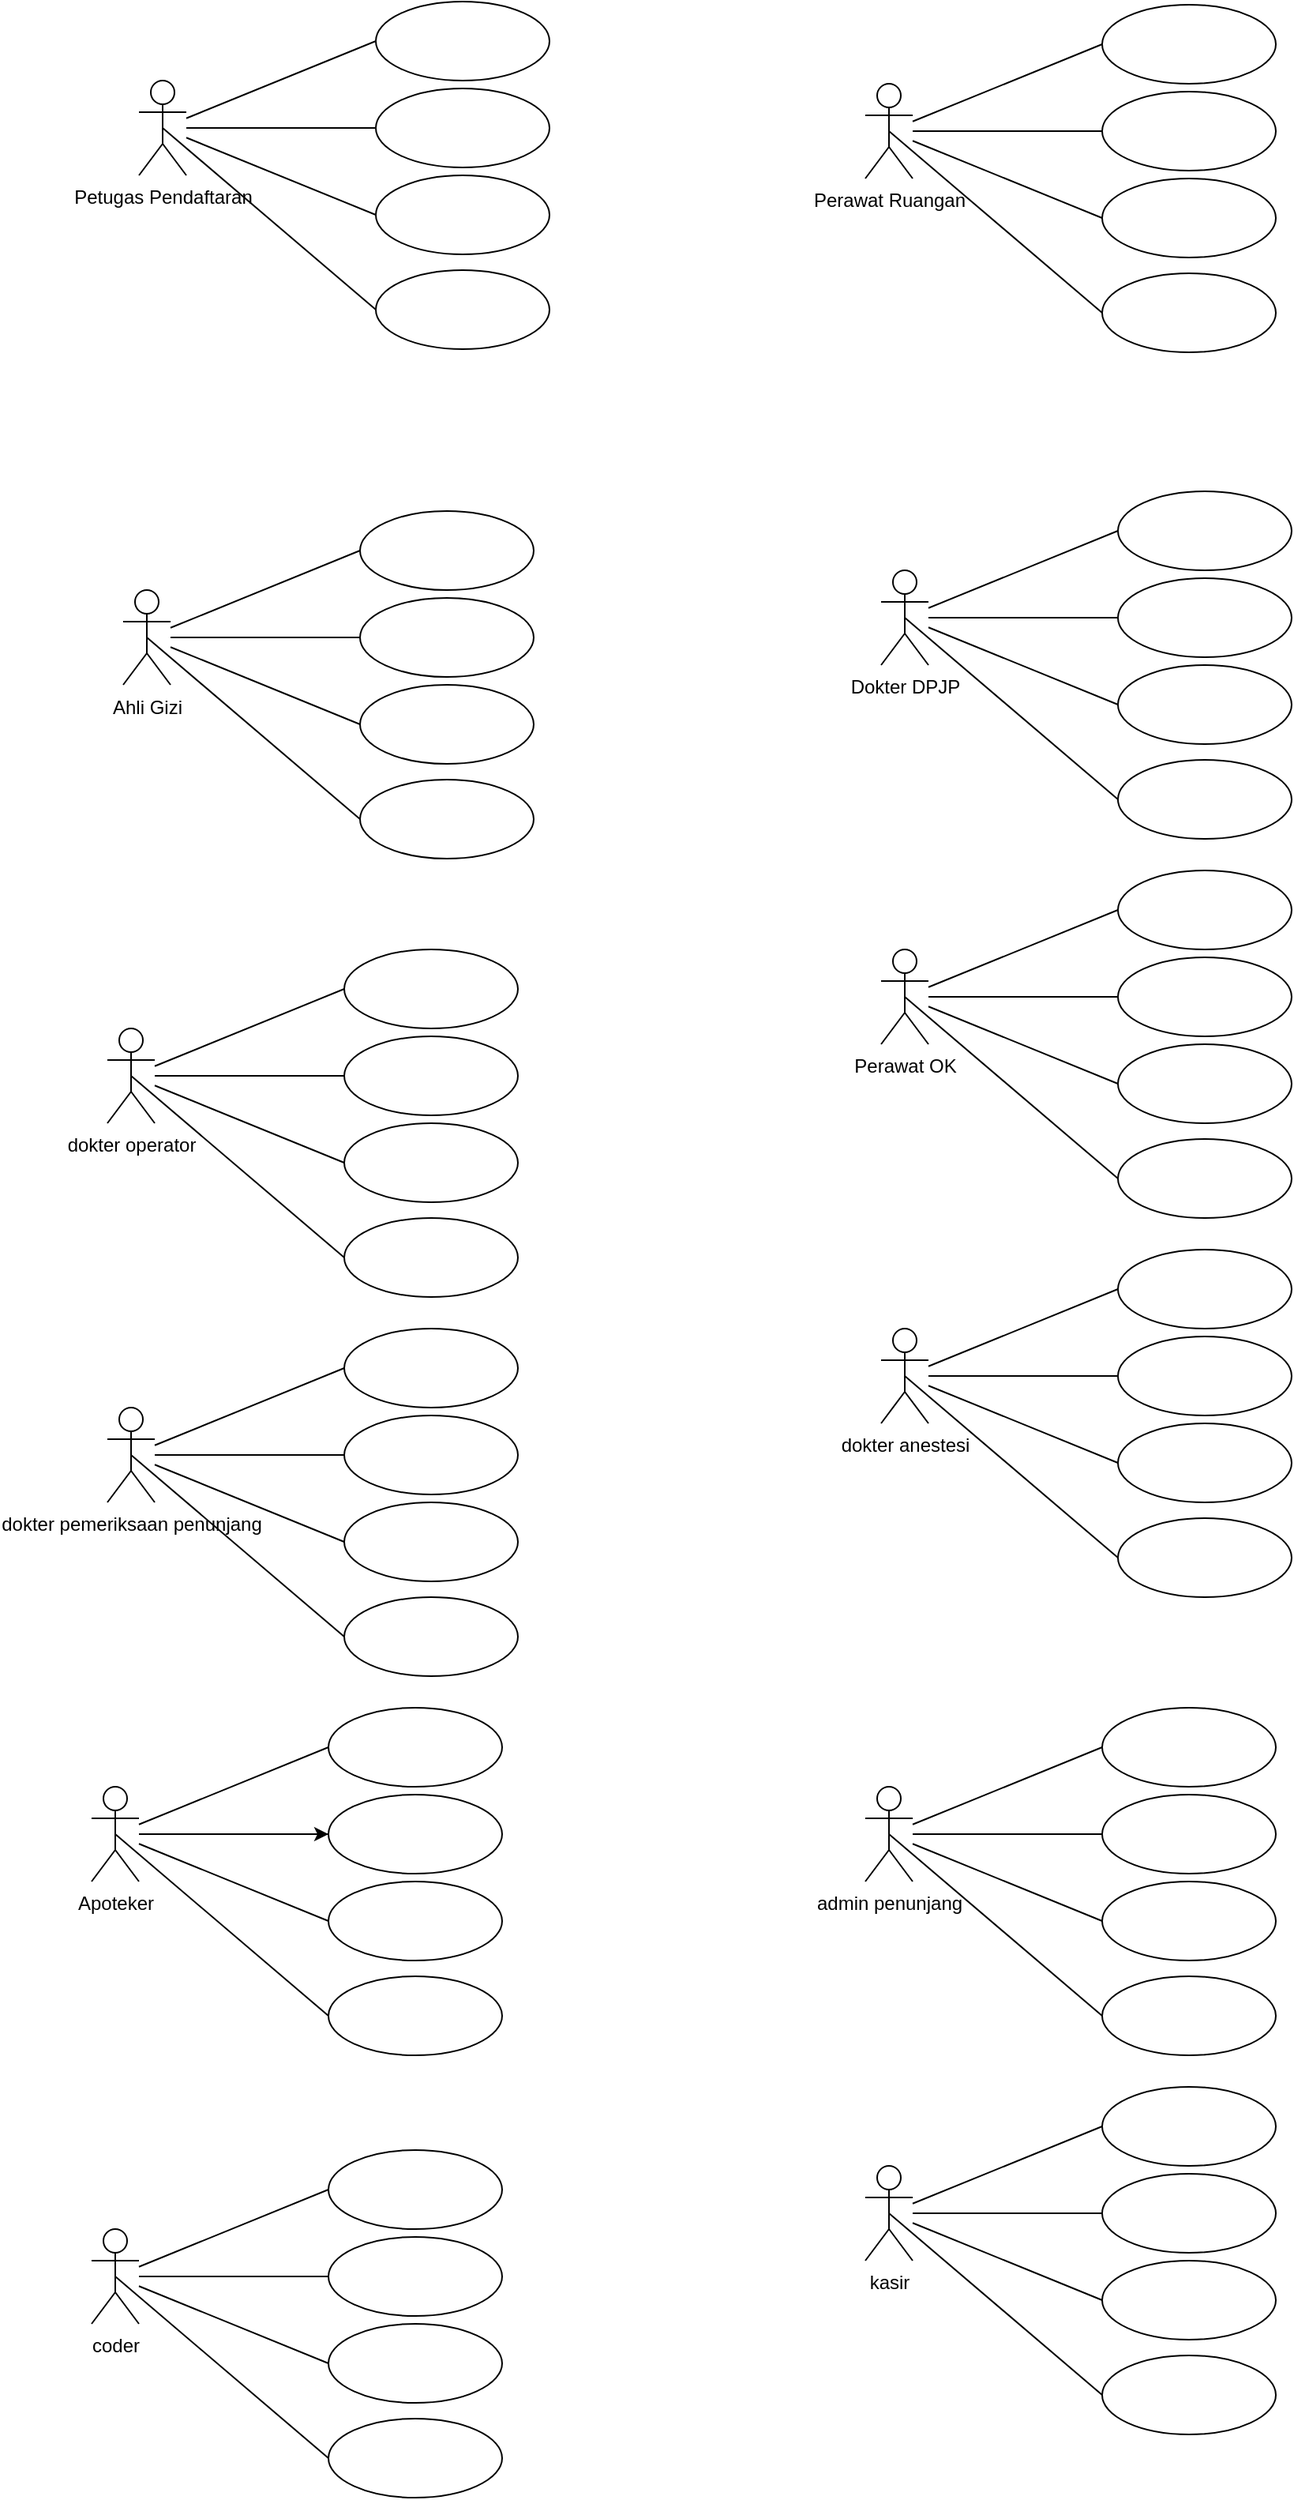 <mxfile version="21.3.6" type="github" pages="2">
  <diagram name="USE CASE" id="biCqygMkWKWWEQv1H8-z">
    <mxGraphModel dx="2427" dy="1991" grid="1" gridSize="10" guides="1" tooltips="1" connect="1" arrows="1" fold="1" page="1" pageScale="1" pageWidth="827" pageHeight="1169" math="0" shadow="0">
      <root>
        <mxCell id="0" />
        <mxCell id="1" parent="0" />
        <mxCell id="7alEofTNLBSEtwBs15go-1" style="rounded=0;orthogonalLoop=1;jettySize=auto;html=1;entryX=0;entryY=0.5;entryDx=0;entryDy=0;strokeColor=default;endArrow=none;endFill=0;" edge="1" parent="1" source="7alEofTNLBSEtwBs15go-5" target="7alEofTNLBSEtwBs15go-8">
          <mxGeometry relative="1" as="geometry" />
        </mxCell>
        <mxCell id="7alEofTNLBSEtwBs15go-2" style="rounded=0;orthogonalLoop=1;jettySize=auto;html=1;entryX=0;entryY=0.5;entryDx=0;entryDy=0;endArrow=none;endFill=0;" edge="1" parent="1" source="7alEofTNLBSEtwBs15go-5" target="7alEofTNLBSEtwBs15go-7">
          <mxGeometry relative="1" as="geometry" />
        </mxCell>
        <mxCell id="7alEofTNLBSEtwBs15go-3" style="edgeStyle=orthogonalEdgeStyle;rounded=0;orthogonalLoop=1;jettySize=auto;html=1;entryX=0;entryY=0.5;entryDx=0;entryDy=0;endArrow=none;endFill=0;" edge="1" parent="1" source="7alEofTNLBSEtwBs15go-5" target="7alEofTNLBSEtwBs15go-6">
          <mxGeometry relative="1" as="geometry" />
        </mxCell>
        <mxCell id="7alEofTNLBSEtwBs15go-4" style="rounded=0;orthogonalLoop=1;jettySize=auto;html=1;exitX=0.5;exitY=0.5;exitDx=0;exitDy=0;exitPerimeter=0;entryX=0;entryY=0.5;entryDx=0;entryDy=0;endArrow=none;endFill=0;" edge="1" parent="1" source="7alEofTNLBSEtwBs15go-5" target="7alEofTNLBSEtwBs15go-9">
          <mxGeometry relative="1" as="geometry" />
        </mxCell>
        <mxCell id="7alEofTNLBSEtwBs15go-5" value="Petugas Pendaftaran" style="shape=umlActor;verticalLabelPosition=bottom;verticalAlign=top;html=1;outlineConnect=0;" vertex="1" parent="1">
          <mxGeometry x="80" y="-1030" width="30" height="60" as="geometry" />
        </mxCell>
        <mxCell id="7alEofTNLBSEtwBs15go-6" value="" style="ellipse;whiteSpace=wrap;html=1;verticalAlign=top;" vertex="1" parent="1">
          <mxGeometry x="230" y="-1025" width="110" height="50" as="geometry" />
        </mxCell>
        <mxCell id="7alEofTNLBSEtwBs15go-7" value="" style="ellipse;whiteSpace=wrap;html=1;verticalAlign=top;" vertex="1" parent="1">
          <mxGeometry x="230" y="-1080" width="110" height="50" as="geometry" />
        </mxCell>
        <mxCell id="7alEofTNLBSEtwBs15go-8" value="" style="ellipse;whiteSpace=wrap;html=1;verticalAlign=top;" vertex="1" parent="1">
          <mxGeometry x="230" y="-970" width="110" height="50" as="geometry" />
        </mxCell>
        <mxCell id="7alEofTNLBSEtwBs15go-9" value="" style="ellipse;whiteSpace=wrap;html=1;verticalAlign=top;" vertex="1" parent="1">
          <mxGeometry x="230" y="-910" width="110" height="50" as="geometry" />
        </mxCell>
        <mxCell id="7alEofTNLBSEtwBs15go-10" style="rounded=0;orthogonalLoop=1;jettySize=auto;html=1;entryX=0;entryY=0.5;entryDx=0;entryDy=0;strokeColor=default;endArrow=none;endFill=0;" edge="1" parent="1" source="7alEofTNLBSEtwBs15go-14" target="7alEofTNLBSEtwBs15go-17">
          <mxGeometry relative="1" as="geometry" />
        </mxCell>
        <mxCell id="7alEofTNLBSEtwBs15go-11" style="rounded=0;orthogonalLoop=1;jettySize=auto;html=1;entryX=0;entryY=0.5;entryDx=0;entryDy=0;endArrow=none;endFill=0;" edge="1" parent="1" source="7alEofTNLBSEtwBs15go-14" target="7alEofTNLBSEtwBs15go-16">
          <mxGeometry relative="1" as="geometry" />
        </mxCell>
        <mxCell id="7alEofTNLBSEtwBs15go-12" style="edgeStyle=orthogonalEdgeStyle;rounded=0;orthogonalLoop=1;jettySize=auto;html=1;entryX=0;entryY=0.5;entryDx=0;entryDy=0;endArrow=none;endFill=0;" edge="1" parent="1" source="7alEofTNLBSEtwBs15go-14" target="7alEofTNLBSEtwBs15go-15">
          <mxGeometry relative="1" as="geometry" />
        </mxCell>
        <mxCell id="7alEofTNLBSEtwBs15go-13" style="rounded=0;orthogonalLoop=1;jettySize=auto;html=1;exitX=0.5;exitY=0.5;exitDx=0;exitDy=0;exitPerimeter=0;entryX=0;entryY=0.5;entryDx=0;entryDy=0;endArrow=none;endFill=0;" edge="1" parent="1" source="7alEofTNLBSEtwBs15go-14" target="7alEofTNLBSEtwBs15go-18">
          <mxGeometry relative="1" as="geometry" />
        </mxCell>
        <mxCell id="7alEofTNLBSEtwBs15go-14" value="Perawat Ruangan" style="shape=umlActor;verticalLabelPosition=bottom;verticalAlign=top;html=1;outlineConnect=0;" vertex="1" parent="1">
          <mxGeometry x="540" y="-1028" width="30" height="60" as="geometry" />
        </mxCell>
        <mxCell id="7alEofTNLBSEtwBs15go-15" value="" style="ellipse;whiteSpace=wrap;html=1;verticalAlign=top;" vertex="1" parent="1">
          <mxGeometry x="690" y="-1023" width="110" height="50" as="geometry" />
        </mxCell>
        <mxCell id="7alEofTNLBSEtwBs15go-16" value="" style="ellipse;whiteSpace=wrap;html=1;verticalAlign=top;" vertex="1" parent="1">
          <mxGeometry x="690" y="-1078" width="110" height="50" as="geometry" />
        </mxCell>
        <mxCell id="7alEofTNLBSEtwBs15go-17" value="" style="ellipse;whiteSpace=wrap;html=1;verticalAlign=top;" vertex="1" parent="1">
          <mxGeometry x="690" y="-968" width="110" height="50" as="geometry" />
        </mxCell>
        <mxCell id="7alEofTNLBSEtwBs15go-18" value="" style="ellipse;whiteSpace=wrap;html=1;verticalAlign=top;" vertex="1" parent="1">
          <mxGeometry x="690" y="-908" width="110" height="50" as="geometry" />
        </mxCell>
        <mxCell id="7alEofTNLBSEtwBs15go-19" style="rounded=0;orthogonalLoop=1;jettySize=auto;html=1;entryX=0;entryY=0.5;entryDx=0;entryDy=0;strokeColor=default;endArrow=none;endFill=0;" edge="1" parent="1" source="7alEofTNLBSEtwBs15go-23" target="7alEofTNLBSEtwBs15go-26">
          <mxGeometry relative="1" as="geometry" />
        </mxCell>
        <mxCell id="7alEofTNLBSEtwBs15go-20" style="rounded=0;orthogonalLoop=1;jettySize=auto;html=1;entryX=0;entryY=0.5;entryDx=0;entryDy=0;endArrow=none;endFill=0;" edge="1" parent="1" source="7alEofTNLBSEtwBs15go-23" target="7alEofTNLBSEtwBs15go-25">
          <mxGeometry relative="1" as="geometry" />
        </mxCell>
        <mxCell id="7alEofTNLBSEtwBs15go-21" style="edgeStyle=orthogonalEdgeStyle;rounded=0;orthogonalLoop=1;jettySize=auto;html=1;entryX=0;entryY=0.5;entryDx=0;entryDy=0;endArrow=none;endFill=0;" edge="1" parent="1" source="7alEofTNLBSEtwBs15go-23" target="7alEofTNLBSEtwBs15go-24">
          <mxGeometry relative="1" as="geometry" />
        </mxCell>
        <mxCell id="7alEofTNLBSEtwBs15go-22" style="rounded=0;orthogonalLoop=1;jettySize=auto;html=1;exitX=0.5;exitY=0.5;exitDx=0;exitDy=0;exitPerimeter=0;entryX=0;entryY=0.5;entryDx=0;entryDy=0;endArrow=none;endFill=0;" edge="1" parent="1" source="7alEofTNLBSEtwBs15go-23" target="7alEofTNLBSEtwBs15go-27">
          <mxGeometry relative="1" as="geometry" />
        </mxCell>
        <mxCell id="7alEofTNLBSEtwBs15go-23" value="Dokter DPJP" style="shape=umlActor;verticalLabelPosition=bottom;verticalAlign=top;html=1;outlineConnect=0;" vertex="1" parent="1">
          <mxGeometry x="550" y="-720" width="30" height="60" as="geometry" />
        </mxCell>
        <mxCell id="7alEofTNLBSEtwBs15go-24" value="" style="ellipse;whiteSpace=wrap;html=1;verticalAlign=top;" vertex="1" parent="1">
          <mxGeometry x="700" y="-715" width="110" height="50" as="geometry" />
        </mxCell>
        <mxCell id="7alEofTNLBSEtwBs15go-25" value="" style="ellipse;whiteSpace=wrap;html=1;verticalAlign=top;" vertex="1" parent="1">
          <mxGeometry x="700" y="-770" width="110" height="50" as="geometry" />
        </mxCell>
        <mxCell id="7alEofTNLBSEtwBs15go-26" value="" style="ellipse;whiteSpace=wrap;html=1;verticalAlign=top;" vertex="1" parent="1">
          <mxGeometry x="700" y="-660" width="110" height="50" as="geometry" />
        </mxCell>
        <mxCell id="7alEofTNLBSEtwBs15go-27" value="" style="ellipse;whiteSpace=wrap;html=1;verticalAlign=top;" vertex="1" parent="1">
          <mxGeometry x="700" y="-600" width="110" height="50" as="geometry" />
        </mxCell>
        <mxCell id="7alEofTNLBSEtwBs15go-28" style="rounded=0;orthogonalLoop=1;jettySize=auto;html=1;entryX=0;entryY=0.5;entryDx=0;entryDy=0;strokeColor=default;endArrow=none;endFill=0;" edge="1" parent="1" source="7alEofTNLBSEtwBs15go-32" target="7alEofTNLBSEtwBs15go-34">
          <mxGeometry relative="1" as="geometry" />
        </mxCell>
        <mxCell id="7alEofTNLBSEtwBs15go-29" style="rounded=0;orthogonalLoop=1;jettySize=auto;html=1;entryX=0;entryY=0.5;entryDx=0;entryDy=0;endArrow=none;endFill=0;" edge="1" parent="1" source="7alEofTNLBSEtwBs15go-32">
          <mxGeometry relative="1" as="geometry">
            <mxPoint x="220" y="-732.5" as="targetPoint" />
          </mxGeometry>
        </mxCell>
        <mxCell id="7alEofTNLBSEtwBs15go-30" style="edgeStyle=orthogonalEdgeStyle;rounded=0;orthogonalLoop=1;jettySize=auto;html=1;entryX=0;entryY=0.5;entryDx=0;entryDy=0;endArrow=none;endFill=0;" edge="1" parent="1" source="7alEofTNLBSEtwBs15go-32" target="7alEofTNLBSEtwBs15go-33">
          <mxGeometry relative="1" as="geometry" />
        </mxCell>
        <mxCell id="7alEofTNLBSEtwBs15go-31" style="rounded=0;orthogonalLoop=1;jettySize=auto;html=1;exitX=0.5;exitY=0.5;exitDx=0;exitDy=0;exitPerimeter=0;entryX=0;entryY=0.5;entryDx=0;entryDy=0;endArrow=none;endFill=0;" edge="1" parent="1" source="7alEofTNLBSEtwBs15go-32" target="7alEofTNLBSEtwBs15go-35">
          <mxGeometry relative="1" as="geometry" />
        </mxCell>
        <mxCell id="7alEofTNLBSEtwBs15go-32" value="Ahli Gizi" style="shape=umlActor;verticalLabelPosition=bottom;verticalAlign=top;html=1;outlineConnect=0;" vertex="1" parent="1">
          <mxGeometry x="70" y="-707.5" width="30" height="60" as="geometry" />
        </mxCell>
        <mxCell id="7alEofTNLBSEtwBs15go-33" value="" style="ellipse;whiteSpace=wrap;html=1;verticalAlign=top;" vertex="1" parent="1">
          <mxGeometry x="220" y="-702.5" width="110" height="50" as="geometry" />
        </mxCell>
        <mxCell id="7alEofTNLBSEtwBs15go-34" value="" style="ellipse;whiteSpace=wrap;html=1;verticalAlign=top;" vertex="1" parent="1">
          <mxGeometry x="220" y="-647.5" width="110" height="50" as="geometry" />
        </mxCell>
        <mxCell id="7alEofTNLBSEtwBs15go-35" value="" style="ellipse;whiteSpace=wrap;html=1;verticalAlign=top;" vertex="1" parent="1">
          <mxGeometry x="220" y="-587.5" width="110" height="50" as="geometry" />
        </mxCell>
        <mxCell id="7alEofTNLBSEtwBs15go-36" value="" style="ellipse;whiteSpace=wrap;html=1;verticalAlign=top;" vertex="1" parent="1">
          <mxGeometry x="220" y="-757.5" width="110" height="50" as="geometry" />
        </mxCell>
        <mxCell id="7alEofTNLBSEtwBs15go-37" style="rounded=0;orthogonalLoop=1;jettySize=auto;html=1;entryX=0;entryY=0.5;entryDx=0;entryDy=0;strokeColor=default;endArrow=none;endFill=0;" edge="1" parent="1" source="7alEofTNLBSEtwBs15go-41" target="7alEofTNLBSEtwBs15go-43">
          <mxGeometry relative="1" as="geometry" />
        </mxCell>
        <mxCell id="7alEofTNLBSEtwBs15go-38" style="rounded=0;orthogonalLoop=1;jettySize=auto;html=1;entryX=0;entryY=0.5;entryDx=0;entryDy=0;endArrow=none;endFill=0;" edge="1" parent="1" source="7alEofTNLBSEtwBs15go-41">
          <mxGeometry relative="1" as="geometry">
            <mxPoint x="700" y="-505" as="targetPoint" />
          </mxGeometry>
        </mxCell>
        <mxCell id="7alEofTNLBSEtwBs15go-39" style="edgeStyle=orthogonalEdgeStyle;rounded=0;orthogonalLoop=1;jettySize=auto;html=1;entryX=0;entryY=0.5;entryDx=0;entryDy=0;endArrow=none;endFill=0;" edge="1" parent="1" source="7alEofTNLBSEtwBs15go-41" target="7alEofTNLBSEtwBs15go-42">
          <mxGeometry relative="1" as="geometry" />
        </mxCell>
        <mxCell id="7alEofTNLBSEtwBs15go-40" style="rounded=0;orthogonalLoop=1;jettySize=auto;html=1;exitX=0.5;exitY=0.5;exitDx=0;exitDy=0;exitPerimeter=0;entryX=0;entryY=0.5;entryDx=0;entryDy=0;endArrow=none;endFill=0;" edge="1" parent="1" source="7alEofTNLBSEtwBs15go-41" target="7alEofTNLBSEtwBs15go-44">
          <mxGeometry relative="1" as="geometry" />
        </mxCell>
        <mxCell id="7alEofTNLBSEtwBs15go-41" value="Perawat OK" style="shape=umlActor;verticalLabelPosition=bottom;verticalAlign=top;html=1;outlineConnect=0;" vertex="1" parent="1">
          <mxGeometry x="550" y="-480" width="30" height="60" as="geometry" />
        </mxCell>
        <mxCell id="7alEofTNLBSEtwBs15go-42" value="" style="ellipse;whiteSpace=wrap;html=1;verticalAlign=top;" vertex="1" parent="1">
          <mxGeometry x="700" y="-475" width="110" height="50" as="geometry" />
        </mxCell>
        <mxCell id="7alEofTNLBSEtwBs15go-43" value="" style="ellipse;whiteSpace=wrap;html=1;verticalAlign=top;" vertex="1" parent="1">
          <mxGeometry x="700" y="-420" width="110" height="50" as="geometry" />
        </mxCell>
        <mxCell id="7alEofTNLBSEtwBs15go-44" value="" style="ellipse;whiteSpace=wrap;html=1;verticalAlign=top;" vertex="1" parent="1">
          <mxGeometry x="700" y="-360" width="110" height="50" as="geometry" />
        </mxCell>
        <mxCell id="7alEofTNLBSEtwBs15go-45" value="" style="ellipse;whiteSpace=wrap;html=1;verticalAlign=top;" vertex="1" parent="1">
          <mxGeometry x="700" y="-530" width="110" height="50" as="geometry" />
        </mxCell>
        <mxCell id="7alEofTNLBSEtwBs15go-46" style="rounded=0;orthogonalLoop=1;jettySize=auto;html=1;entryX=0;entryY=0.5;entryDx=0;entryDy=0;strokeColor=default;endArrow=none;endFill=0;" edge="1" parent="1" source="7alEofTNLBSEtwBs15go-50" target="7alEofTNLBSEtwBs15go-52">
          <mxGeometry relative="1" as="geometry" />
        </mxCell>
        <mxCell id="7alEofTNLBSEtwBs15go-47" style="rounded=0;orthogonalLoop=1;jettySize=auto;html=1;entryX=0;entryY=0.5;entryDx=0;entryDy=0;endArrow=none;endFill=0;" edge="1" parent="1" source="7alEofTNLBSEtwBs15go-50">
          <mxGeometry relative="1" as="geometry">
            <mxPoint x="700" y="-265" as="targetPoint" />
          </mxGeometry>
        </mxCell>
        <mxCell id="7alEofTNLBSEtwBs15go-48" style="edgeStyle=orthogonalEdgeStyle;rounded=0;orthogonalLoop=1;jettySize=auto;html=1;entryX=0;entryY=0.5;entryDx=0;entryDy=0;endArrow=none;endFill=0;" edge="1" parent="1" source="7alEofTNLBSEtwBs15go-50" target="7alEofTNLBSEtwBs15go-51">
          <mxGeometry relative="1" as="geometry" />
        </mxCell>
        <mxCell id="7alEofTNLBSEtwBs15go-49" style="rounded=0;orthogonalLoop=1;jettySize=auto;html=1;exitX=0.5;exitY=0.5;exitDx=0;exitDy=0;exitPerimeter=0;entryX=0;entryY=0.5;entryDx=0;entryDy=0;endArrow=none;endFill=0;" edge="1" parent="1" source="7alEofTNLBSEtwBs15go-50" target="7alEofTNLBSEtwBs15go-53">
          <mxGeometry relative="1" as="geometry" />
        </mxCell>
        <mxCell id="7alEofTNLBSEtwBs15go-50" value="dokter anestesi" style="shape=umlActor;verticalLabelPosition=bottom;verticalAlign=top;html=1;outlineConnect=0;" vertex="1" parent="1">
          <mxGeometry x="550" y="-240" width="30" height="60" as="geometry" />
        </mxCell>
        <mxCell id="7alEofTNLBSEtwBs15go-51" value="" style="ellipse;whiteSpace=wrap;html=1;verticalAlign=top;" vertex="1" parent="1">
          <mxGeometry x="700" y="-235" width="110" height="50" as="geometry" />
        </mxCell>
        <mxCell id="7alEofTNLBSEtwBs15go-52" value="" style="ellipse;whiteSpace=wrap;html=1;verticalAlign=top;" vertex="1" parent="1">
          <mxGeometry x="700" y="-180" width="110" height="50" as="geometry" />
        </mxCell>
        <mxCell id="7alEofTNLBSEtwBs15go-53" value="" style="ellipse;whiteSpace=wrap;html=1;verticalAlign=top;" vertex="1" parent="1">
          <mxGeometry x="700" y="-120" width="110" height="50" as="geometry" />
        </mxCell>
        <mxCell id="7alEofTNLBSEtwBs15go-54" value="" style="ellipse;whiteSpace=wrap;html=1;verticalAlign=top;" vertex="1" parent="1">
          <mxGeometry x="700" y="-290" width="110" height="50" as="geometry" />
        </mxCell>
        <mxCell id="7alEofTNLBSEtwBs15go-55" style="rounded=0;orthogonalLoop=1;jettySize=auto;html=1;entryX=0;entryY=0.5;entryDx=0;entryDy=0;strokeColor=default;endArrow=none;endFill=0;" edge="1" parent="1" source="7alEofTNLBSEtwBs15go-59" target="7alEofTNLBSEtwBs15go-61">
          <mxGeometry relative="1" as="geometry" />
        </mxCell>
        <mxCell id="7alEofTNLBSEtwBs15go-56" style="rounded=0;orthogonalLoop=1;jettySize=auto;html=1;entryX=0;entryY=0.5;entryDx=0;entryDy=0;endArrow=none;endFill=0;" edge="1" parent="1" source="7alEofTNLBSEtwBs15go-59">
          <mxGeometry relative="1" as="geometry">
            <mxPoint x="210" y="-455" as="targetPoint" />
          </mxGeometry>
        </mxCell>
        <mxCell id="7alEofTNLBSEtwBs15go-57" style="edgeStyle=orthogonalEdgeStyle;rounded=0;orthogonalLoop=1;jettySize=auto;html=1;entryX=0;entryY=0.5;entryDx=0;entryDy=0;endArrow=none;endFill=0;" edge="1" parent="1" source="7alEofTNLBSEtwBs15go-59" target="7alEofTNLBSEtwBs15go-60">
          <mxGeometry relative="1" as="geometry" />
        </mxCell>
        <mxCell id="7alEofTNLBSEtwBs15go-58" style="rounded=0;orthogonalLoop=1;jettySize=auto;html=1;exitX=0.5;exitY=0.5;exitDx=0;exitDy=0;exitPerimeter=0;entryX=0;entryY=0.5;entryDx=0;entryDy=0;endArrow=none;endFill=0;" edge="1" parent="1" source="7alEofTNLBSEtwBs15go-59" target="7alEofTNLBSEtwBs15go-62">
          <mxGeometry relative="1" as="geometry" />
        </mxCell>
        <mxCell id="7alEofTNLBSEtwBs15go-59" value="dokter operator" style="shape=umlActor;verticalLabelPosition=bottom;verticalAlign=top;html=1;outlineConnect=0;" vertex="1" parent="1">
          <mxGeometry x="60" y="-430" width="30" height="60" as="geometry" />
        </mxCell>
        <mxCell id="7alEofTNLBSEtwBs15go-60" value="" style="ellipse;whiteSpace=wrap;html=1;verticalAlign=top;" vertex="1" parent="1">
          <mxGeometry x="210" y="-425" width="110" height="50" as="geometry" />
        </mxCell>
        <mxCell id="7alEofTNLBSEtwBs15go-61" value="" style="ellipse;whiteSpace=wrap;html=1;verticalAlign=top;" vertex="1" parent="1">
          <mxGeometry x="210" y="-370" width="110" height="50" as="geometry" />
        </mxCell>
        <mxCell id="7alEofTNLBSEtwBs15go-62" value="" style="ellipse;whiteSpace=wrap;html=1;verticalAlign=top;" vertex="1" parent="1">
          <mxGeometry x="210" y="-310" width="110" height="50" as="geometry" />
        </mxCell>
        <mxCell id="7alEofTNLBSEtwBs15go-63" value="" style="ellipse;whiteSpace=wrap;html=1;verticalAlign=top;" vertex="1" parent="1">
          <mxGeometry x="210" y="-480" width="110" height="50" as="geometry" />
        </mxCell>
        <mxCell id="7alEofTNLBSEtwBs15go-64" style="rounded=0;orthogonalLoop=1;jettySize=auto;html=1;entryX=0;entryY=0.5;entryDx=0;entryDy=0;strokeColor=default;endArrow=none;endFill=0;" edge="1" parent="1" source="7alEofTNLBSEtwBs15go-68" target="7alEofTNLBSEtwBs15go-70">
          <mxGeometry relative="1" as="geometry" />
        </mxCell>
        <mxCell id="7alEofTNLBSEtwBs15go-65" style="rounded=0;orthogonalLoop=1;jettySize=auto;html=1;entryX=0;entryY=0.5;entryDx=0;entryDy=0;endArrow=none;endFill=0;" edge="1" parent="1" source="7alEofTNLBSEtwBs15go-68">
          <mxGeometry relative="1" as="geometry">
            <mxPoint x="210" y="-215" as="targetPoint" />
          </mxGeometry>
        </mxCell>
        <mxCell id="7alEofTNLBSEtwBs15go-66" style="edgeStyle=orthogonalEdgeStyle;rounded=0;orthogonalLoop=1;jettySize=auto;html=1;entryX=0;entryY=0.5;entryDx=0;entryDy=0;endArrow=none;endFill=0;" edge="1" parent="1" source="7alEofTNLBSEtwBs15go-68" target="7alEofTNLBSEtwBs15go-69">
          <mxGeometry relative="1" as="geometry" />
        </mxCell>
        <mxCell id="7alEofTNLBSEtwBs15go-67" style="rounded=0;orthogonalLoop=1;jettySize=auto;html=1;exitX=0.5;exitY=0.5;exitDx=0;exitDy=0;exitPerimeter=0;entryX=0;entryY=0.5;entryDx=0;entryDy=0;endArrow=none;endFill=0;" edge="1" parent="1" source="7alEofTNLBSEtwBs15go-68" target="7alEofTNLBSEtwBs15go-71">
          <mxGeometry relative="1" as="geometry" />
        </mxCell>
        <mxCell id="7alEofTNLBSEtwBs15go-68" value="dokter pemeriksaan penunjang" style="shape=umlActor;verticalLabelPosition=bottom;verticalAlign=top;html=1;outlineConnect=0;" vertex="1" parent="1">
          <mxGeometry x="60" y="-190" width="30" height="60" as="geometry" />
        </mxCell>
        <mxCell id="7alEofTNLBSEtwBs15go-69" value="" style="ellipse;whiteSpace=wrap;html=1;verticalAlign=top;" vertex="1" parent="1">
          <mxGeometry x="210" y="-185" width="110" height="50" as="geometry" />
        </mxCell>
        <mxCell id="7alEofTNLBSEtwBs15go-70" value="" style="ellipse;whiteSpace=wrap;html=1;verticalAlign=top;" vertex="1" parent="1">
          <mxGeometry x="210" y="-130" width="110" height="50" as="geometry" />
        </mxCell>
        <mxCell id="7alEofTNLBSEtwBs15go-71" value="" style="ellipse;whiteSpace=wrap;html=1;verticalAlign=top;" vertex="1" parent="1">
          <mxGeometry x="210" y="-70" width="110" height="50" as="geometry" />
        </mxCell>
        <mxCell id="7alEofTNLBSEtwBs15go-72" value="" style="ellipse;whiteSpace=wrap;html=1;verticalAlign=top;" vertex="1" parent="1">
          <mxGeometry x="210" y="-240" width="110" height="50" as="geometry" />
        </mxCell>
        <mxCell id="7alEofTNLBSEtwBs15go-73" style="rounded=0;orthogonalLoop=1;jettySize=auto;html=1;entryX=0;entryY=0.5;entryDx=0;entryDy=0;strokeColor=default;endArrow=none;endFill=0;" edge="1" parent="1" source="7alEofTNLBSEtwBs15go-77" target="7alEofTNLBSEtwBs15go-79">
          <mxGeometry relative="1" as="geometry" />
        </mxCell>
        <mxCell id="7alEofTNLBSEtwBs15go-74" style="rounded=0;orthogonalLoop=1;jettySize=auto;html=1;entryX=0;entryY=0.5;entryDx=0;entryDy=0;endArrow=none;endFill=0;" edge="1" parent="1" source="7alEofTNLBSEtwBs15go-77">
          <mxGeometry relative="1" as="geometry">
            <mxPoint x="690" y="25" as="targetPoint" />
          </mxGeometry>
        </mxCell>
        <mxCell id="7alEofTNLBSEtwBs15go-75" style="edgeStyle=orthogonalEdgeStyle;rounded=0;orthogonalLoop=1;jettySize=auto;html=1;entryX=0;entryY=0.5;entryDx=0;entryDy=0;endArrow=none;endFill=0;" edge="1" parent="1" source="7alEofTNLBSEtwBs15go-77" target="7alEofTNLBSEtwBs15go-78">
          <mxGeometry relative="1" as="geometry" />
        </mxCell>
        <mxCell id="7alEofTNLBSEtwBs15go-76" style="rounded=0;orthogonalLoop=1;jettySize=auto;html=1;exitX=0.5;exitY=0.5;exitDx=0;exitDy=0;exitPerimeter=0;entryX=0;entryY=0.5;entryDx=0;entryDy=0;endArrow=none;endFill=0;" edge="1" parent="1" source="7alEofTNLBSEtwBs15go-77" target="7alEofTNLBSEtwBs15go-80">
          <mxGeometry relative="1" as="geometry" />
        </mxCell>
        <mxCell id="7alEofTNLBSEtwBs15go-77" value="admin penunjang" style="shape=umlActor;verticalLabelPosition=bottom;verticalAlign=top;html=1;outlineConnect=0;" vertex="1" parent="1">
          <mxGeometry x="540" y="50" width="30" height="60" as="geometry" />
        </mxCell>
        <mxCell id="7alEofTNLBSEtwBs15go-78" value="" style="ellipse;whiteSpace=wrap;html=1;verticalAlign=top;" vertex="1" parent="1">
          <mxGeometry x="690" y="55" width="110" height="50" as="geometry" />
        </mxCell>
        <mxCell id="7alEofTNLBSEtwBs15go-79" value="" style="ellipse;whiteSpace=wrap;html=1;verticalAlign=top;" vertex="1" parent="1">
          <mxGeometry x="690" y="110" width="110" height="50" as="geometry" />
        </mxCell>
        <mxCell id="7alEofTNLBSEtwBs15go-80" value="" style="ellipse;whiteSpace=wrap;html=1;verticalAlign=top;" vertex="1" parent="1">
          <mxGeometry x="690" y="170" width="110" height="50" as="geometry" />
        </mxCell>
        <mxCell id="7alEofTNLBSEtwBs15go-81" value="" style="ellipse;whiteSpace=wrap;html=1;verticalAlign=top;" vertex="1" parent="1">
          <mxGeometry x="690" width="110" height="50" as="geometry" />
        </mxCell>
        <mxCell id="7alEofTNLBSEtwBs15go-82" style="rounded=0;orthogonalLoop=1;jettySize=auto;html=1;entryX=0;entryY=0.5;entryDx=0;entryDy=0;strokeColor=default;endArrow=none;endFill=0;" edge="1" parent="1" source="7alEofTNLBSEtwBs15go-87" target="7alEofTNLBSEtwBs15go-89">
          <mxGeometry relative="1" as="geometry" />
        </mxCell>
        <mxCell id="7alEofTNLBSEtwBs15go-83" style="rounded=0;orthogonalLoop=1;jettySize=auto;html=1;entryX=0;entryY=0.5;entryDx=0;entryDy=0;endArrow=none;endFill=0;" edge="1" parent="1" source="7alEofTNLBSEtwBs15go-87">
          <mxGeometry relative="1" as="geometry">
            <mxPoint x="200" y="25" as="targetPoint" />
          </mxGeometry>
        </mxCell>
        <mxCell id="7alEofTNLBSEtwBs15go-84" style="edgeStyle=orthogonalEdgeStyle;rounded=0;orthogonalLoop=1;jettySize=auto;html=1;entryX=0;entryY=0.5;entryDx=0;entryDy=0;endArrow=none;endFill=0;" edge="1" parent="1" source="7alEofTNLBSEtwBs15go-87" target="7alEofTNLBSEtwBs15go-88">
          <mxGeometry relative="1" as="geometry" />
        </mxCell>
        <mxCell id="7alEofTNLBSEtwBs15go-85" style="rounded=0;orthogonalLoop=1;jettySize=auto;html=1;exitX=0.5;exitY=0.5;exitDx=0;exitDy=0;exitPerimeter=0;entryX=0;entryY=0.5;entryDx=0;entryDy=0;endArrow=none;endFill=0;" edge="1" parent="1" source="7alEofTNLBSEtwBs15go-87" target="7alEofTNLBSEtwBs15go-90">
          <mxGeometry relative="1" as="geometry" />
        </mxCell>
        <mxCell id="7alEofTNLBSEtwBs15go-86" style="edgeStyle=orthogonalEdgeStyle;rounded=0;orthogonalLoop=1;jettySize=auto;html=1;entryX=0;entryY=0.5;entryDx=0;entryDy=0;" edge="1" parent="1" source="7alEofTNLBSEtwBs15go-87" target="7alEofTNLBSEtwBs15go-88">
          <mxGeometry relative="1" as="geometry" />
        </mxCell>
        <mxCell id="7alEofTNLBSEtwBs15go-87" value="Apoteker" style="shape=umlActor;verticalLabelPosition=bottom;verticalAlign=top;html=1;outlineConnect=0;" vertex="1" parent="1">
          <mxGeometry x="50" y="50" width="30" height="60" as="geometry" />
        </mxCell>
        <mxCell id="7alEofTNLBSEtwBs15go-88" value="" style="ellipse;whiteSpace=wrap;html=1;verticalAlign=top;" vertex="1" parent="1">
          <mxGeometry x="200" y="55" width="110" height="50" as="geometry" />
        </mxCell>
        <mxCell id="7alEofTNLBSEtwBs15go-89" value="" style="ellipse;whiteSpace=wrap;html=1;verticalAlign=top;" vertex="1" parent="1">
          <mxGeometry x="200" y="110" width="110" height="50" as="geometry" />
        </mxCell>
        <mxCell id="7alEofTNLBSEtwBs15go-90" value="" style="ellipse;whiteSpace=wrap;html=1;verticalAlign=top;" vertex="1" parent="1">
          <mxGeometry x="200" y="170" width="110" height="50" as="geometry" />
        </mxCell>
        <mxCell id="7alEofTNLBSEtwBs15go-91" value="" style="ellipse;whiteSpace=wrap;html=1;verticalAlign=top;" vertex="1" parent="1">
          <mxGeometry x="200" width="110" height="50" as="geometry" />
        </mxCell>
        <mxCell id="7alEofTNLBSEtwBs15go-92" style="rounded=0;orthogonalLoop=1;jettySize=auto;html=1;entryX=0;entryY=0.5;entryDx=0;entryDy=0;strokeColor=default;endArrow=none;endFill=0;" edge="1" parent="1" source="7alEofTNLBSEtwBs15go-96" target="7alEofTNLBSEtwBs15go-98">
          <mxGeometry relative="1" as="geometry" />
        </mxCell>
        <mxCell id="7alEofTNLBSEtwBs15go-93" style="rounded=0;orthogonalLoop=1;jettySize=auto;html=1;entryX=0;entryY=0.5;entryDx=0;entryDy=0;endArrow=none;endFill=0;" edge="1" parent="1" source="7alEofTNLBSEtwBs15go-96">
          <mxGeometry relative="1" as="geometry">
            <mxPoint x="690" y="265" as="targetPoint" />
          </mxGeometry>
        </mxCell>
        <mxCell id="7alEofTNLBSEtwBs15go-94" style="edgeStyle=orthogonalEdgeStyle;rounded=0;orthogonalLoop=1;jettySize=auto;html=1;entryX=0;entryY=0.5;entryDx=0;entryDy=0;endArrow=none;endFill=0;" edge="1" parent="1" source="7alEofTNLBSEtwBs15go-96" target="7alEofTNLBSEtwBs15go-97">
          <mxGeometry relative="1" as="geometry" />
        </mxCell>
        <mxCell id="7alEofTNLBSEtwBs15go-95" style="rounded=0;orthogonalLoop=1;jettySize=auto;html=1;exitX=0.5;exitY=0.5;exitDx=0;exitDy=0;exitPerimeter=0;entryX=0;entryY=0.5;entryDx=0;entryDy=0;endArrow=none;endFill=0;" edge="1" parent="1" source="7alEofTNLBSEtwBs15go-96" target="7alEofTNLBSEtwBs15go-99">
          <mxGeometry relative="1" as="geometry" />
        </mxCell>
        <mxCell id="7alEofTNLBSEtwBs15go-96" value="kasir" style="shape=umlActor;verticalLabelPosition=bottom;verticalAlign=top;html=1;outlineConnect=0;" vertex="1" parent="1">
          <mxGeometry x="540" y="290" width="30" height="60" as="geometry" />
        </mxCell>
        <mxCell id="7alEofTNLBSEtwBs15go-97" value="" style="ellipse;whiteSpace=wrap;html=1;verticalAlign=top;" vertex="1" parent="1">
          <mxGeometry x="690" y="295" width="110" height="50" as="geometry" />
        </mxCell>
        <mxCell id="7alEofTNLBSEtwBs15go-98" value="" style="ellipse;whiteSpace=wrap;html=1;verticalAlign=top;" vertex="1" parent="1">
          <mxGeometry x="690" y="350" width="110" height="50" as="geometry" />
        </mxCell>
        <mxCell id="7alEofTNLBSEtwBs15go-99" value="" style="ellipse;whiteSpace=wrap;html=1;verticalAlign=top;" vertex="1" parent="1">
          <mxGeometry x="690" y="410" width="110" height="50" as="geometry" />
        </mxCell>
        <mxCell id="7alEofTNLBSEtwBs15go-100" value="" style="ellipse;whiteSpace=wrap;html=1;verticalAlign=top;" vertex="1" parent="1">
          <mxGeometry x="690" y="240" width="110" height="50" as="geometry" />
        </mxCell>
        <mxCell id="7alEofTNLBSEtwBs15go-101" style="rounded=0;orthogonalLoop=1;jettySize=auto;html=1;entryX=0;entryY=0.5;entryDx=0;entryDy=0;strokeColor=default;endArrow=none;endFill=0;" edge="1" parent="1" source="7alEofTNLBSEtwBs15go-105" target="7alEofTNLBSEtwBs15go-107">
          <mxGeometry relative="1" as="geometry" />
        </mxCell>
        <mxCell id="7alEofTNLBSEtwBs15go-102" style="rounded=0;orthogonalLoop=1;jettySize=auto;html=1;entryX=0;entryY=0.5;entryDx=0;entryDy=0;endArrow=none;endFill=0;" edge="1" parent="1" source="7alEofTNLBSEtwBs15go-105">
          <mxGeometry relative="1" as="geometry">
            <mxPoint x="200" y="305" as="targetPoint" />
          </mxGeometry>
        </mxCell>
        <mxCell id="7alEofTNLBSEtwBs15go-103" style="edgeStyle=orthogonalEdgeStyle;rounded=0;orthogonalLoop=1;jettySize=auto;html=1;entryX=0;entryY=0.5;entryDx=0;entryDy=0;endArrow=none;endFill=0;" edge="1" parent="1" source="7alEofTNLBSEtwBs15go-105" target="7alEofTNLBSEtwBs15go-106">
          <mxGeometry relative="1" as="geometry" />
        </mxCell>
        <mxCell id="7alEofTNLBSEtwBs15go-104" style="rounded=0;orthogonalLoop=1;jettySize=auto;html=1;exitX=0.5;exitY=0.5;exitDx=0;exitDy=0;exitPerimeter=0;entryX=0;entryY=0.5;entryDx=0;entryDy=0;endArrow=none;endFill=0;" edge="1" parent="1" source="7alEofTNLBSEtwBs15go-105" target="7alEofTNLBSEtwBs15go-108">
          <mxGeometry relative="1" as="geometry" />
        </mxCell>
        <mxCell id="7alEofTNLBSEtwBs15go-105" value="coder" style="shape=umlActor;verticalLabelPosition=bottom;verticalAlign=top;html=1;outlineConnect=0;" vertex="1" parent="1">
          <mxGeometry x="50" y="330" width="30" height="60" as="geometry" />
        </mxCell>
        <mxCell id="7alEofTNLBSEtwBs15go-106" value="" style="ellipse;whiteSpace=wrap;html=1;verticalAlign=top;" vertex="1" parent="1">
          <mxGeometry x="200" y="335" width="110" height="50" as="geometry" />
        </mxCell>
        <mxCell id="7alEofTNLBSEtwBs15go-107" value="" style="ellipse;whiteSpace=wrap;html=1;verticalAlign=top;" vertex="1" parent="1">
          <mxGeometry x="200" y="390" width="110" height="50" as="geometry" />
        </mxCell>
        <mxCell id="7alEofTNLBSEtwBs15go-108" value="" style="ellipse;whiteSpace=wrap;html=1;verticalAlign=top;" vertex="1" parent="1">
          <mxGeometry x="200" y="450" width="110" height="50" as="geometry" />
        </mxCell>
        <mxCell id="7alEofTNLBSEtwBs15go-109" value="" style="ellipse;whiteSpace=wrap;html=1;verticalAlign=top;" vertex="1" parent="1">
          <mxGeometry x="200" y="280" width="110" height="50" as="geometry" />
        </mxCell>
      </root>
    </mxGraphModel>
  </diagram>
  <diagram id="aLF-B14wMnvdbsnxp4yJ" name="Flowchard">
    <mxGraphModel dx="1600" dy="822" grid="1" gridSize="10" guides="1" tooltips="1" connect="1" arrows="1" fold="1" page="1" pageScale="1" pageWidth="827" pageHeight="1169" math="0" shadow="0">
      <root>
        <mxCell id="0" />
        <mxCell id="1" parent="0" />
        <mxCell id="JisXL0s8egiNmsx95D1q-1" value="Pasien" style="swimlane;whiteSpace=wrap;html=1;" vertex="1" parent="1">
          <mxGeometry y="10" width="140" height="190" as="geometry" />
        </mxCell>
        <mxCell id="JisXL0s8egiNmsx95D1q-2" value="" style="ellipse;whiteSpace=wrap;html=1;" vertex="1" parent="JisXL0s8egiNmsx95D1q-1">
          <mxGeometry x="25" y="40" width="90" height="30" as="geometry" />
        </mxCell>
        <mxCell id="JisXL0s8egiNmsx95D1q-3" value="Petugas Pendaftaran" style="swimlane;whiteSpace=wrap;html=1;" vertex="1" parent="1">
          <mxGeometry x="140" y="10" width="140" height="190" as="geometry" />
        </mxCell>
        <mxCell id="JisXL0s8egiNmsx95D1q-4" value="Perawat Ruangan" style="swimlane;whiteSpace=wrap;html=1;" vertex="1" parent="1">
          <mxGeometry x="280" y="10" width="140" height="190" as="geometry" />
        </mxCell>
        <mxCell id="JisXL0s8egiNmsx95D1q-5" value="Dokter DPJP" style="swimlane;whiteSpace=wrap;html=1;" vertex="1" parent="1">
          <mxGeometry x="420" y="10" width="140" height="190" as="geometry" />
        </mxCell>
        <mxCell id="JisXL0s8egiNmsx95D1q-6" value="Ahli Gizi" style="swimlane;whiteSpace=wrap;html=1;" vertex="1" parent="1">
          <mxGeometry x="560" y="10" width="140" height="190" as="geometry" />
        </mxCell>
        <mxCell id="JisXL0s8egiNmsx95D1q-7" value="Perawat OK" style="swimlane;whiteSpace=wrap;html=1;" vertex="1" parent="1">
          <mxGeometry x="700" y="10" width="140" height="190" as="geometry" />
        </mxCell>
        <mxCell id="JisXL0s8egiNmsx95D1q-8" value="Dokter Operator" style="swimlane;whiteSpace=wrap;html=1;" vertex="1" parent="1">
          <mxGeometry x="840" y="10" width="140" height="190" as="geometry" />
        </mxCell>
        <mxCell id="JisXL0s8egiNmsx95D1q-9" value="Dokter Anastesi" style="swimlane;whiteSpace=wrap;html=1;" vertex="1" parent="1">
          <mxGeometry x="980" y="10" width="140" height="190" as="geometry" />
        </mxCell>
        <mxCell id="JisXL0s8egiNmsx95D1q-10" value="Dokter Penunjang" style="swimlane;whiteSpace=wrap;html=1;" vertex="1" parent="1">
          <mxGeometry x="1120" y="10" width="140" height="190" as="geometry" />
        </mxCell>
        <mxCell id="JisXL0s8egiNmsx95D1q-11" value="Admin Penunjang" style="swimlane;whiteSpace=wrap;html=1;" vertex="1" parent="1">
          <mxGeometry x="1260" y="10" width="140" height="190" as="geometry" />
        </mxCell>
        <mxCell id="JisXL0s8egiNmsx95D1q-12" value="Apoteker" style="swimlane;whiteSpace=wrap;html=1;" vertex="1" parent="1">
          <mxGeometry x="1400" y="10" width="140" height="190" as="geometry" />
        </mxCell>
        <mxCell id="JisXL0s8egiNmsx95D1q-13" value="Kasir" style="swimlane;whiteSpace=wrap;html=1;" vertex="1" parent="1">
          <mxGeometry x="1540" y="10" width="140" height="190" as="geometry" />
        </mxCell>
        <mxCell id="JisXL0s8egiNmsx95D1q-14" value="Coder" style="swimlane;whiteSpace=wrap;html=1;" vertex="1" parent="1">
          <mxGeometry x="1680" y="10" width="140" height="190" as="geometry" />
        </mxCell>
      </root>
    </mxGraphModel>
  </diagram>
</mxfile>
